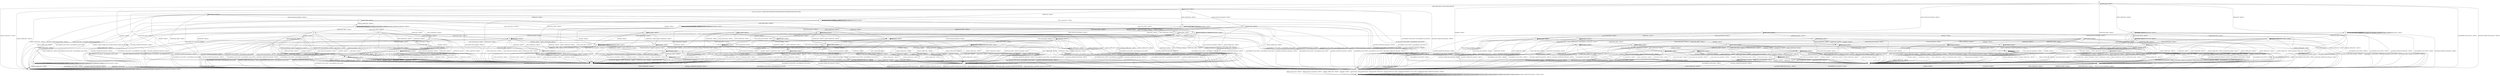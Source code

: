 digraph g {

	s0 [shape="circle" label="s0"];
	s1 [shape="circle" label="s1"];
	s2 [shape="circle" label="s2"];
	s3 [shape="circle" label="s3"];
	s4 [shape="circle" label="s4"];
	s5 [shape="circle" label="s5"];
	s6 [shape="circle" label="s6"];
	s7 [shape="circle" label="s7"];
	s8 [shape="circle" label="s8"];
	s9 [shape="circle" label="s9"];
	s10 [shape="circle" label="s10"];
	s11 [shape="circle" label="s11"];
	s12 [shape="circle" label="s12"];
	s13 [shape="circle" label="s13"];
	s14 [shape="circle" label="s14"];
	s15 [shape="circle" label="s15"];
	s16 [shape="circle" label="s16"];
	s17 [shape="circle" label="s17"];
	s18 [shape="circle" label="s18"];
	s19 [shape="circle" label="s19"];
	s20 [shape="circle" label="s20"];
	s21 [shape="circle" label="s21"];
	s22 [shape="circle" label="s22"];
	s23 [shape="circle" label="s23"];
	s24 [shape="circle" label="s24"];
	s25 [shape="circle" label="s25"];
	s26 [shape="circle" label="s26"];
	s27 [shape="circle" label="s27"];
	s28 [shape="circle" label="s28"];
	s29 [shape="circle" label="s29"];
	s30 [shape="circle" label="s30"];
	s31 [shape="circle" label="s31"];
	s32 [shape="circle" label="s32"];
	s33 [shape="circle" label="s33"];
	s34 [shape="circle" label="s34"];
	s35 [shape="circle" label="s35"];
	s36 [shape="circle" label="s36"];
	s37 [shape="circle" label="s37"];
	s38 [shape="circle" label="s38"];
	s39 [shape="circle" label="s39"];
	s40 [shape="circle" label="s40"];
	s41 [shape="circle" label="s41"];
	s42 [shape="circle" label="s42"];
	s43 [shape="circle" label="s43"];
	s44 [shape="circle" label="s44"];
	s45 [shape="circle" label="s45"];
	s46 [shape="circle" label="s46"];
	s47 [shape="circle" label="s47"];
	s48 [shape="circle" label="s48"];
	s49 [shape="circle" label="s49"];
	s50 [shape="circle" label="s50"];
	s51 [shape="circle" label="s51"];
	s52 [shape="circle" label="s52"];
	s53 [shape="circle" label="s53"];
	s54 [shape="circle" label="s54"];
	s55 [shape="circle" label="s55"];
	s56 [shape="circle" label="s56"];
	s57 [shape="circle" label="s57"];
	s58 [shape="circle" label="s58"];
	s59 [shape="circle" label="s59"];
	s60 [shape="circle" label="s60"];
	s61 [shape="circle" label="s61"];
	s62 [shape="circle" label="s62"];
	s63 [shape="circle" label="s63"];
	s64 [shape="circle" label="s64"];
	s0 -> s2 [label="ECDH_CLIENT_HELLO / HELLO_VERIFY_REQUEST"];
	s0 -> s8 [label="ECDH_CLIENT_KEY_EXCHANGE / TIMEOUT"];
	s0 -> s6 [label="CHANGE_CIPHER_SPEC / TIMEOUT"];
	s0 -> s5 [label="FINISHED / TIMEOUT"];
	s0 -> s0 [label="APPLICATION / TIMEOUT"];
	s0 -> s40 [label="CERTIFICATE / TIMEOUT"];
	s0 -> s10 [label="EMPTY_CERTIFICATE / TIMEOUT"];
	s0 -> s5 [label="CERTIFICATE_VERIFY / TIMEOUT"];
	s0 -> s1 [label="Alert(WARNING,CLOSE_NOTIFY) / TIMEOUT"];
	s0 -> s1 [label="Alert(FATAL,UNEXPECTED_MESSAGE) / TIMEOUT"];
	s1 -> s3 [label="ECDH_CLIENT_HELLO / TIMEOUT"];
	s1 -> s3 [label="ECDH_CLIENT_KEY_EXCHANGE / TIMEOUT"];
	s1 -> s3 [label="CHANGE_CIPHER_SPEC / TIMEOUT"];
	s1 -> s3 [label="FINISHED / TIMEOUT"];
	s1 -> s3 [label="APPLICATION / TIMEOUT"];
	s1 -> s3 [label="CERTIFICATE / TIMEOUT"];
	s1 -> s3 [label="EMPTY_CERTIFICATE / TIMEOUT"];
	s1 -> s3 [label="CERTIFICATE_VERIFY / TIMEOUT"];
	s1 -> s3 [label="Alert(WARNING,CLOSE_NOTIFY) / TIMEOUT"];
	s1 -> s3 [label="Alert(FATAL,UNEXPECTED_MESSAGE) / TIMEOUT"];
	s2 -> s4 [label="ECDH_CLIENT_HELLO / SERVER_HELLO,CERTIFICATE,ECDHE_SERVER_KEY_EXCHANGE,SERVER_HELLO_DONE"];
	s2 -> s13 [label="ECDH_CLIENT_KEY_EXCHANGE / TIMEOUT"];
	s2 -> s6 [label="CHANGE_CIPHER_SPEC / TIMEOUT"];
	s2 -> s14 [label="FINISHED / TIMEOUT"];
	s2 -> s2 [label="APPLICATION / TIMEOUT"];
	s2 -> s27 [label="CERTIFICATE / TIMEOUT"];
	s2 -> s18 [label="EMPTY_CERTIFICATE / TIMEOUT"];
	s2 -> s14 [label="CERTIFICATE_VERIFY / TIMEOUT"];
	s2 -> s1 [label="Alert(WARNING,CLOSE_NOTIFY) / Alert(WARNING,CLOSE_NOTIFY)"];
	s2 -> s1 [label="Alert(FATAL,UNEXPECTED_MESSAGE) / TIMEOUT"];
	s3 -> s3 [label="ECDH_CLIENT_HELLO / SOCKET_CLOSED"];
	s3 -> s3 [label="ECDH_CLIENT_KEY_EXCHANGE / SOCKET_CLOSED"];
	s3 -> s3 [label="CHANGE_CIPHER_SPEC / SOCKET_CLOSED"];
	s3 -> s3 [label="FINISHED / SOCKET_CLOSED"];
	s3 -> s3 [label="APPLICATION / SOCKET_CLOSED"];
	s3 -> s3 [label="CERTIFICATE / SOCKET_CLOSED"];
	s3 -> s3 [label="EMPTY_CERTIFICATE / SOCKET_CLOSED"];
	s3 -> s3 [label="CERTIFICATE_VERIFY / SOCKET_CLOSED"];
	s3 -> s3 [label="Alert(WARNING,CLOSE_NOTIFY) / SOCKET_CLOSED"];
	s3 -> s3 [label="Alert(FATAL,UNEXPECTED_MESSAGE) / SOCKET_CLOSED"];
	s4 -> s1 [label="ECDH_CLIENT_HELLO / Alert(FATAL,UNEXPECTED_MESSAGE)"];
	s4 -> s7 [label="ECDH_CLIENT_KEY_EXCHANGE / TIMEOUT"];
	s4 -> s6 [label="CHANGE_CIPHER_SPEC / TIMEOUT"];
	s4 -> s14 [label="FINISHED / TIMEOUT"];
	s4 -> s4 [label="APPLICATION / TIMEOUT"];
	s4 -> s27 [label="CERTIFICATE / TIMEOUT"];
	s4 -> s18 [label="EMPTY_CERTIFICATE / TIMEOUT"];
	s4 -> s14 [label="CERTIFICATE_VERIFY / TIMEOUT"];
	s4 -> s1 [label="Alert(WARNING,CLOSE_NOTIFY) / Alert(WARNING,CLOSE_NOTIFY)"];
	s4 -> s1 [label="Alert(FATAL,UNEXPECTED_MESSAGE) / TIMEOUT"];
	s5 -> s5 [label="ECDH_CLIENT_HELLO / TIMEOUT"];
	s5 -> s5 [label="ECDH_CLIENT_KEY_EXCHANGE / TIMEOUT"];
	s5 -> s6 [label="CHANGE_CIPHER_SPEC / TIMEOUT"];
	s5 -> s5 [label="FINISHED / TIMEOUT"];
	s5 -> s5 [label="APPLICATION / TIMEOUT"];
	s5 -> s5 [label="CERTIFICATE / TIMEOUT"];
	s5 -> s5 [label="EMPTY_CERTIFICATE / TIMEOUT"];
	s5 -> s5 [label="CERTIFICATE_VERIFY / TIMEOUT"];
	s5 -> s1 [label="Alert(WARNING,CLOSE_NOTIFY) / TIMEOUT"];
	s5 -> s1 [label="Alert(FATAL,UNEXPECTED_MESSAGE) / TIMEOUT"];
	s6 -> s6 [label="ECDH_CLIENT_HELLO / TIMEOUT"];
	s6 -> s6 [label="ECDH_CLIENT_KEY_EXCHANGE / TIMEOUT"];
	s6 -> s6 [label="CHANGE_CIPHER_SPEC / TIMEOUT"];
	s6 -> s6 [label="FINISHED / TIMEOUT"];
	s6 -> s6 [label="APPLICATION / TIMEOUT"];
	s6 -> s6 [label="CERTIFICATE / TIMEOUT"];
	s6 -> s6 [label="EMPTY_CERTIFICATE / TIMEOUT"];
	s6 -> s6 [label="CERTIFICATE_VERIFY / TIMEOUT"];
	s6 -> s6 [label="Alert(WARNING,CLOSE_NOTIFY) / TIMEOUT"];
	s6 -> s6 [label="Alert(FATAL,UNEXPECTED_MESSAGE) / TIMEOUT"];
	s7 -> s25 [label="ECDH_CLIENT_HELLO / TIMEOUT"];
	s7 -> s14 [label="ECDH_CLIENT_KEY_EXCHANGE / TIMEOUT"];
	s7 -> s16 [label="CHANGE_CIPHER_SPEC / TIMEOUT"];
	s7 -> s12 [label="FINISHED / TIMEOUT"];
	s7 -> s7 [label="APPLICATION / TIMEOUT"];
	s7 -> s17 [label="CERTIFICATE / TIMEOUT"];
	s7 -> s17 [label="EMPTY_CERTIFICATE / TIMEOUT"];
	s7 -> s24 [label="CERTIFICATE_VERIFY / TIMEOUT"];
	s7 -> s1 [label="Alert(WARNING,CLOSE_NOTIFY) / Alert(WARNING,CLOSE_NOTIFY)"];
	s7 -> s1 [label="Alert(FATAL,UNEXPECTED_MESSAGE) / TIMEOUT"];
	s8 -> s42 [label="ECDH_CLIENT_HELLO / TIMEOUT"];
	s8 -> s5 [label="ECDH_CLIENT_KEY_EXCHANGE / TIMEOUT"];
	s8 -> s9 [label="CHANGE_CIPHER_SPEC / TIMEOUT"];
	s8 -> s52 [label="FINISHED / TIMEOUT"];
	s8 -> s8 [label="APPLICATION / TIMEOUT"];
	s8 -> s28 [label="CERTIFICATE / TIMEOUT"];
	s8 -> s28 [label="EMPTY_CERTIFICATE / TIMEOUT"];
	s8 -> s11 [label="CERTIFICATE_VERIFY / TIMEOUT"];
	s8 -> s1 [label="Alert(WARNING,CLOSE_NOTIFY) / TIMEOUT"];
	s8 -> s1 [label="Alert(FATAL,UNEXPECTED_MESSAGE) / TIMEOUT"];
	s9 -> s1 [label="ECDH_CLIENT_HELLO / TIMEOUT"];
	s9 -> s1 [label="ECDH_CLIENT_KEY_EXCHANGE / TIMEOUT"];
	s9 -> s6 [label="CHANGE_CIPHER_SPEC / TIMEOUT"];
	s9 -> s1 [label="FINISHED / TIMEOUT"];
	s9 -> s9 [label="APPLICATION / TIMEOUT"];
	s9 -> s1 [label="CERTIFICATE / TIMEOUT"];
	s9 -> s1 [label="EMPTY_CERTIFICATE / TIMEOUT"];
	s9 -> s1 [label="CERTIFICATE_VERIFY / TIMEOUT"];
	s9 -> s9 [label="Alert(WARNING,CLOSE_NOTIFY) / TIMEOUT"];
	s9 -> s9 [label="Alert(FATAL,UNEXPECTED_MESSAGE) / TIMEOUT"];
	s10 -> s53 [label="ECDH_CLIENT_HELLO / TIMEOUT"];
	s10 -> s28 [label="ECDH_CLIENT_KEY_EXCHANGE / TIMEOUT"];
	s10 -> s9 [label="CHANGE_CIPHER_SPEC / TIMEOUT"];
	s10 -> s10 [label="FINISHED / TIMEOUT"];
	s10 -> s10 [label="APPLICATION / TIMEOUT"];
	s10 -> s5 [label="CERTIFICATE / TIMEOUT"];
	s10 -> s5 [label="EMPTY_CERTIFICATE / TIMEOUT"];
	s10 -> s22 [label="CERTIFICATE_VERIFY / TIMEOUT"];
	s10 -> s1 [label="Alert(WARNING,CLOSE_NOTIFY) / TIMEOUT"];
	s10 -> s1 [label="Alert(FATAL,UNEXPECTED_MESSAGE) / TIMEOUT"];
	s11 -> s43 [label="ECDH_CLIENT_HELLO / TIMEOUT"];
	s11 -> s5 [label="ECDH_CLIENT_KEY_EXCHANGE / TIMEOUT"];
	s11 -> s9 [label="CHANGE_CIPHER_SPEC / TIMEOUT"];
	s11 -> s57 [label="FINISHED / TIMEOUT"];
	s11 -> s11 [label="APPLICATION / TIMEOUT"];
	s11 -> s29 [label="CERTIFICATE / TIMEOUT"];
	s11 -> s29 [label="EMPTY_CERTIFICATE / TIMEOUT"];
	s11 -> s5 [label="CERTIFICATE_VERIFY / TIMEOUT"];
	s11 -> s1 [label="Alert(WARNING,CLOSE_NOTIFY) / TIMEOUT"];
	s11 -> s1 [label="Alert(FATAL,UNEXPECTED_MESSAGE) / TIMEOUT"];
	s12 -> s33 [label="ECDH_CLIENT_HELLO / TIMEOUT"];
	s12 -> s14 [label="ECDH_CLIENT_KEY_EXCHANGE / TIMEOUT"];
	s12 -> s15 [label="CHANGE_CIPHER_SPEC / TIMEOUT"];
	s12 -> s14 [label="FINISHED / TIMEOUT"];
	s12 -> s12 [label="APPLICATION / TIMEOUT"];
	s12 -> s23 [label="CERTIFICATE / TIMEOUT"];
	s12 -> s23 [label="EMPTY_CERTIFICATE / TIMEOUT"];
	s12 -> s47 [label="CERTIFICATE_VERIFY / TIMEOUT"];
	s12 -> s1 [label="Alert(WARNING,CLOSE_NOTIFY) / Alert(WARNING,CLOSE_NOTIFY)"];
	s12 -> s1 [label="Alert(FATAL,UNEXPECTED_MESSAGE) / TIMEOUT"];
	s13 -> s25 [label="ECDH_CLIENT_HELLO / TIMEOUT"];
	s13 -> s14 [label="ECDH_CLIENT_KEY_EXCHANGE / TIMEOUT"];
	s13 -> s15 [label="CHANGE_CIPHER_SPEC / TIMEOUT"];
	s13 -> s12 [label="FINISHED / TIMEOUT"];
	s13 -> s13 [label="APPLICATION / TIMEOUT"];
	s13 -> s17 [label="CERTIFICATE / TIMEOUT"];
	s13 -> s17 [label="EMPTY_CERTIFICATE / TIMEOUT"];
	s13 -> s24 [label="CERTIFICATE_VERIFY / TIMEOUT"];
	s13 -> s1 [label="Alert(WARNING,CLOSE_NOTIFY) / Alert(WARNING,CLOSE_NOTIFY)"];
	s13 -> s1 [label="Alert(FATAL,UNEXPECTED_MESSAGE) / TIMEOUT"];
	s14 -> s14 [label="ECDH_CLIENT_HELLO / TIMEOUT"];
	s14 -> s14 [label="ECDH_CLIENT_KEY_EXCHANGE / TIMEOUT"];
	s14 -> s6 [label="CHANGE_CIPHER_SPEC / TIMEOUT"];
	s14 -> s14 [label="FINISHED / TIMEOUT"];
	s14 -> s14 [label="APPLICATION / TIMEOUT"];
	s14 -> s14 [label="CERTIFICATE / TIMEOUT"];
	s14 -> s14 [label="EMPTY_CERTIFICATE / TIMEOUT"];
	s14 -> s14 [label="CERTIFICATE_VERIFY / TIMEOUT"];
	s14 -> s1 [label="Alert(WARNING,CLOSE_NOTIFY) / Alert(WARNING,CLOSE_NOTIFY)"];
	s14 -> s1 [label="Alert(FATAL,UNEXPECTED_MESSAGE) / TIMEOUT"];
	s15 -> s1 [label="ECDH_CLIENT_HELLO / Alert(FATAL,UNEXPECTED_MESSAGE)"];
	s15 -> s1 [label="ECDH_CLIENT_KEY_EXCHANGE / Alert(FATAL,UNEXPECTED_MESSAGE)"];
	s15 -> s6 [label="CHANGE_CIPHER_SPEC / TIMEOUT"];
	s15 -> s1 [label="FINISHED / Alert(FATAL,UNEXPECTED_MESSAGE)"];
	s15 -> s15 [label="APPLICATION / TIMEOUT"];
	s15 -> s1 [label="CERTIFICATE / Alert(FATAL,UNEXPECTED_MESSAGE)"];
	s15 -> s1 [label="EMPTY_CERTIFICATE / Alert(FATAL,UNEXPECTED_MESSAGE)"];
	s15 -> s1 [label="CERTIFICATE_VERIFY / Alert(FATAL,UNEXPECTED_MESSAGE)"];
	s15 -> s15 [label="Alert(WARNING,CLOSE_NOTIFY) / TIMEOUT"];
	s15 -> s15 [label="Alert(FATAL,UNEXPECTED_MESSAGE) / TIMEOUT"];
	s16 -> s62 [label="ECDH_CLIENT_HELLO / TIMEOUT"];
	s16 -> s14 [label="ECDH_CLIENT_KEY_EXCHANGE / TIMEOUT"];
	s16 -> s6 [label="CHANGE_CIPHER_SPEC / TIMEOUT"];
	s16 -> s26 [label="FINISHED / CHANGE_CIPHER_SPEC,FINISHED,CHANGE_CIPHER_SPEC,FINISHED"];
	s16 -> s16 [label="APPLICATION / TIMEOUT"];
	s16 -> s31 [label="CERTIFICATE / TIMEOUT"];
	s16 -> s31 [label="EMPTY_CERTIFICATE / TIMEOUT"];
	s16 -> s45 [label="CERTIFICATE_VERIFY / TIMEOUT"];
	s16 -> s16 [label="Alert(WARNING,CLOSE_NOTIFY) / TIMEOUT"];
	s16 -> s16 [label="Alert(FATAL,UNEXPECTED_MESSAGE) / TIMEOUT"];
	s17 -> s51 [label="ECDH_CLIENT_HELLO / TIMEOUT"];
	s17 -> s14 [label="ECDH_CLIENT_KEY_EXCHANGE / TIMEOUT"];
	s17 -> s15 [label="CHANGE_CIPHER_SPEC / TIMEOUT"];
	s17 -> s23 [label="FINISHED / TIMEOUT"];
	s17 -> s17 [label="APPLICATION / TIMEOUT"];
	s17 -> s14 [label="CERTIFICATE / TIMEOUT"];
	s17 -> s14 [label="EMPTY_CERTIFICATE / TIMEOUT"];
	s17 -> s20 [label="CERTIFICATE_VERIFY / TIMEOUT"];
	s17 -> s1 [label="Alert(WARNING,CLOSE_NOTIFY) / Alert(WARNING,CLOSE_NOTIFY)"];
	s17 -> s1 [label="Alert(FATAL,UNEXPECTED_MESSAGE) / TIMEOUT"];
	s18 -> s18 [label="ECDH_CLIENT_HELLO / TIMEOUT"];
	s18 -> s17 [label="ECDH_CLIENT_KEY_EXCHANGE / TIMEOUT"];
	s18 -> s15 [label="CHANGE_CIPHER_SPEC / TIMEOUT"];
	s18 -> s21 [label="FINISHED / TIMEOUT"];
	s18 -> s18 [label="APPLICATION / TIMEOUT"];
	s18 -> s14 [label="CERTIFICATE / TIMEOUT"];
	s18 -> s14 [label="EMPTY_CERTIFICATE / TIMEOUT"];
	s18 -> s19 [label="CERTIFICATE_VERIFY / TIMEOUT"];
	s18 -> s1 [label="Alert(WARNING,CLOSE_NOTIFY) / Alert(WARNING,CLOSE_NOTIFY)"];
	s18 -> s1 [label="Alert(FATAL,UNEXPECTED_MESSAGE) / TIMEOUT"];
	s19 -> s19 [label="ECDH_CLIENT_HELLO / TIMEOUT"];
	s19 -> s20 [label="ECDH_CLIENT_KEY_EXCHANGE / TIMEOUT"];
	s19 -> s15 [label="CHANGE_CIPHER_SPEC / TIMEOUT"];
	s19 -> s64 [label="FINISHED / TIMEOUT"];
	s19 -> s19 [label="APPLICATION / TIMEOUT"];
	s19 -> s14 [label="CERTIFICATE / TIMEOUT"];
	s19 -> s14 [label="EMPTY_CERTIFICATE / TIMEOUT"];
	s19 -> s14 [label="CERTIFICATE_VERIFY / TIMEOUT"];
	s19 -> s1 [label="Alert(WARNING,CLOSE_NOTIFY) / Alert(WARNING,CLOSE_NOTIFY)"];
	s19 -> s1 [label="Alert(FATAL,UNEXPECTED_MESSAGE) / TIMEOUT"];
	s20 -> s36 [label="ECDH_CLIENT_HELLO / TIMEOUT"];
	s20 -> s14 [label="ECDH_CLIENT_KEY_EXCHANGE / TIMEOUT"];
	s20 -> s15 [label="CHANGE_CIPHER_SPEC / TIMEOUT"];
	s20 -> s49 [label="FINISHED / TIMEOUT"];
	s20 -> s20 [label="APPLICATION / TIMEOUT"];
	s20 -> s14 [label="CERTIFICATE / TIMEOUT"];
	s20 -> s14 [label="EMPTY_CERTIFICATE / TIMEOUT"];
	s20 -> s14 [label="CERTIFICATE_VERIFY / TIMEOUT"];
	s20 -> s1 [label="Alert(WARNING,CLOSE_NOTIFY) / Alert(WARNING,CLOSE_NOTIFY)"];
	s20 -> s1 [label="Alert(FATAL,UNEXPECTED_MESSAGE) / TIMEOUT"];
	s21 -> s59 [label="ECDH_CLIENT_HELLO / TIMEOUT"];
	s21 -> s23 [label="ECDH_CLIENT_KEY_EXCHANGE / TIMEOUT"];
	s21 -> s15 [label="CHANGE_CIPHER_SPEC / TIMEOUT"];
	s21 -> s14 [label="FINISHED / TIMEOUT"];
	s21 -> s21 [label="APPLICATION / TIMEOUT"];
	s21 -> s14 [label="CERTIFICATE / TIMEOUT"];
	s21 -> s14 [label="EMPTY_CERTIFICATE / TIMEOUT"];
	s21 -> s64 [label="CERTIFICATE_VERIFY / TIMEOUT"];
	s21 -> s1 [label="Alert(WARNING,CLOSE_NOTIFY) / Alert(WARNING,CLOSE_NOTIFY)"];
	s21 -> s1 [label="Alert(FATAL,UNEXPECTED_MESSAGE) / TIMEOUT"];
	s22 -> s30 [label="ECDH_CLIENT_HELLO / TIMEOUT"];
	s22 -> s29 [label="ECDH_CLIENT_KEY_EXCHANGE / TIMEOUT"];
	s22 -> s9 [label="CHANGE_CIPHER_SPEC / TIMEOUT"];
	s22 -> s22 [label="FINISHED / TIMEOUT"];
	s22 -> s22 [label="APPLICATION / TIMEOUT"];
	s22 -> s5 [label="CERTIFICATE / TIMEOUT"];
	s22 -> s5 [label="EMPTY_CERTIFICATE / TIMEOUT"];
	s22 -> s5 [label="CERTIFICATE_VERIFY / TIMEOUT"];
	s22 -> s1 [label="Alert(WARNING,CLOSE_NOTIFY) / TIMEOUT"];
	s22 -> s1 [label="Alert(FATAL,UNEXPECTED_MESSAGE) / TIMEOUT"];
	s23 -> s41 [label="ECDH_CLIENT_HELLO / TIMEOUT"];
	s23 -> s14 [label="ECDH_CLIENT_KEY_EXCHANGE / TIMEOUT"];
	s23 -> s15 [label="CHANGE_CIPHER_SPEC / TIMEOUT"];
	s23 -> s14 [label="FINISHED / TIMEOUT"];
	s23 -> s23 [label="APPLICATION / TIMEOUT"];
	s23 -> s14 [label="CERTIFICATE / TIMEOUT"];
	s23 -> s14 [label="EMPTY_CERTIFICATE / TIMEOUT"];
	s23 -> s49 [label="CERTIFICATE_VERIFY / TIMEOUT"];
	s23 -> s1 [label="Alert(WARNING,CLOSE_NOTIFY) / Alert(WARNING,CLOSE_NOTIFY)"];
	s23 -> s1 [label="Alert(FATAL,UNEXPECTED_MESSAGE) / TIMEOUT"];
	s24 -> s39 [label="ECDH_CLIENT_HELLO / TIMEOUT"];
	s24 -> s14 [label="ECDH_CLIENT_KEY_EXCHANGE / TIMEOUT"];
	s24 -> s15 [label="CHANGE_CIPHER_SPEC / TIMEOUT"];
	s24 -> s47 [label="FINISHED / TIMEOUT"];
	s24 -> s24 [label="APPLICATION / TIMEOUT"];
	s24 -> s20 [label="CERTIFICATE / TIMEOUT"];
	s24 -> s20 [label="EMPTY_CERTIFICATE / TIMEOUT"];
	s24 -> s14 [label="CERTIFICATE_VERIFY / TIMEOUT"];
	s24 -> s1 [label="Alert(WARNING,CLOSE_NOTIFY) / Alert(WARNING,CLOSE_NOTIFY)"];
	s24 -> s1 [label="Alert(FATAL,UNEXPECTED_MESSAGE) / TIMEOUT"];
	s25 -> s14 [label="ECDH_CLIENT_HELLO / TIMEOUT"];
	s25 -> s14 [label="ECDH_CLIENT_KEY_EXCHANGE / TIMEOUT"];
	s25 -> s15 [label="CHANGE_CIPHER_SPEC / TIMEOUT"];
	s25 -> s33 [label="FINISHED / TIMEOUT"];
	s25 -> s25 [label="APPLICATION / TIMEOUT"];
	s25 -> s51 [label="CERTIFICATE / TIMEOUT"];
	s25 -> s51 [label="EMPTY_CERTIFICATE / TIMEOUT"];
	s25 -> s39 [label="CERTIFICATE_VERIFY / TIMEOUT"];
	s25 -> s1 [label="Alert(WARNING,CLOSE_NOTIFY) / Alert(WARNING,CLOSE_NOTIFY)"];
	s25 -> s1 [label="Alert(FATAL,UNEXPECTED_MESSAGE) / TIMEOUT"];
	s26 -> s26 [label="ECDH_CLIENT_HELLO / TIMEOUT"];
	s26 -> s26 [label="ECDH_CLIENT_KEY_EXCHANGE / TIMEOUT"];
	s26 -> s6 [label="CHANGE_CIPHER_SPEC / TIMEOUT"];
	s26 -> s26 [label="FINISHED / TIMEOUT"];
	s26 -> s1 [label="APPLICATION / APPLICATION"];
	s26 -> s26 [label="CERTIFICATE / TIMEOUT"];
	s26 -> s26 [label="EMPTY_CERTIFICATE / TIMEOUT"];
	s26 -> s26 [label="CERTIFICATE_VERIFY / TIMEOUT"];
	s26 -> s1 [label="Alert(WARNING,CLOSE_NOTIFY) / TIMEOUT"];
	s26 -> s1 [label="Alert(FATAL,UNEXPECTED_MESSAGE) / TIMEOUT"];
	s27 -> s32 [label="ECDH_CLIENT_HELLO / TIMEOUT"];
	s27 -> s27 [label="ECDH_CLIENT_KEY_EXCHANGE / TIMEOUT"];
	s27 -> s6 [label="CHANGE_CIPHER_SPEC / TIMEOUT"];
	s27 -> s27 [label="FINISHED / TIMEOUT"];
	s27 -> s27 [label="APPLICATION / TIMEOUT"];
	s27 -> s14 [label="CERTIFICATE / TIMEOUT"];
	s27 -> s14 [label="EMPTY_CERTIFICATE / TIMEOUT"];
	s27 -> s19 [label="CERTIFICATE_VERIFY / TIMEOUT"];
	s27 -> s1 [label="Alert(WARNING,CLOSE_NOTIFY) / Alert(WARNING,CLOSE_NOTIFY)"];
	s27 -> s1 [label="Alert(FATAL,UNEXPECTED_MESSAGE) / TIMEOUT"];
	s28 -> s44 [label="ECDH_CLIENT_HELLO / TIMEOUT"];
	s28 -> s5 [label="ECDH_CLIENT_KEY_EXCHANGE / TIMEOUT"];
	s28 -> s9 [label="CHANGE_CIPHER_SPEC / TIMEOUT"];
	s28 -> s54 [label="FINISHED / TIMEOUT"];
	s28 -> s28 [label="APPLICATION / TIMEOUT"];
	s28 -> s5 [label="CERTIFICATE / TIMEOUT"];
	s28 -> s5 [label="EMPTY_CERTIFICATE / TIMEOUT"];
	s28 -> s29 [label="CERTIFICATE_VERIFY / TIMEOUT"];
	s28 -> s1 [label="Alert(WARNING,CLOSE_NOTIFY) / TIMEOUT"];
	s28 -> s1 [label="Alert(FATAL,UNEXPECTED_MESSAGE) / TIMEOUT"];
	s29 -> s38 [label="ECDH_CLIENT_HELLO / TIMEOUT"];
	s29 -> s5 [label="ECDH_CLIENT_KEY_EXCHANGE / TIMEOUT"];
	s29 -> s9 [label="CHANGE_CIPHER_SPEC / TIMEOUT"];
	s29 -> s60 [label="FINISHED / TIMEOUT"];
	s29 -> s29 [label="APPLICATION / TIMEOUT"];
	s29 -> s5 [label="CERTIFICATE / TIMEOUT"];
	s29 -> s5 [label="EMPTY_CERTIFICATE / TIMEOUT"];
	s29 -> s5 [label="CERTIFICATE_VERIFY / TIMEOUT"];
	s29 -> s1 [label="Alert(WARNING,CLOSE_NOTIFY) / TIMEOUT"];
	s29 -> s1 [label="Alert(FATAL,UNEXPECTED_MESSAGE) / TIMEOUT"];
	s30 -> s5 [label="ECDH_CLIENT_HELLO / TIMEOUT"];
	s30 -> s38 [label="ECDH_CLIENT_KEY_EXCHANGE / TIMEOUT"];
	s30 -> s9 [label="CHANGE_CIPHER_SPEC / TIMEOUT"];
	s30 -> s48 [label="FINISHED / TIMEOUT"];
	s30 -> s30 [label="APPLICATION / TIMEOUT"];
	s30 -> s5 [label="CERTIFICATE / TIMEOUT"];
	s30 -> s5 [label="EMPTY_CERTIFICATE / TIMEOUT"];
	s30 -> s5 [label="CERTIFICATE_VERIFY / TIMEOUT"];
	s30 -> s1 [label="Alert(WARNING,CLOSE_NOTIFY) / TIMEOUT"];
	s30 -> s1 [label="Alert(FATAL,UNEXPECTED_MESSAGE) / TIMEOUT"];
	s31 -> s58 [label="ECDH_CLIENT_HELLO / TIMEOUT"];
	s31 -> s14 [label="ECDH_CLIENT_KEY_EXCHANGE / TIMEOUT"];
	s31 -> s15 [label="CHANGE_CIPHER_SPEC / TIMEOUT"];
	s31 -> s34 [label="FINISHED / TIMEOUT"];
	s31 -> s14 [label="APPLICATION / TIMEOUT"];
	s31 -> s14 [label="CERTIFICATE / TIMEOUT"];
	s31 -> s14 [label="EMPTY_CERTIFICATE / TIMEOUT"];
	s31 -> s56 [label="CERTIFICATE_VERIFY / TIMEOUT"];
	s31 -> s1 [label="Alert(WARNING,CLOSE_NOTIFY) / Alert(WARNING,CLOSE_NOTIFY)"];
	s31 -> s1 [label="Alert(FATAL,UNEXPECTED_MESSAGE) / TIMEOUT"];
	s32 -> s14 [label="ECDH_CLIENT_HELLO / TIMEOUT"];
	s32 -> s32 [label="ECDH_CLIENT_KEY_EXCHANGE / TIMEOUT"];
	s32 -> s6 [label="CHANGE_CIPHER_SPEC / TIMEOUT"];
	s32 -> s32 [label="FINISHED / TIMEOUT"];
	s32 -> s32 [label="APPLICATION / TIMEOUT"];
	s32 -> s14 [label="CERTIFICATE / TIMEOUT"];
	s32 -> s14 [label="EMPTY_CERTIFICATE / TIMEOUT"];
	s32 -> s19 [label="CERTIFICATE_VERIFY / TIMEOUT"];
	s32 -> s1 [label="Alert(WARNING,CLOSE_NOTIFY) / Alert(WARNING,CLOSE_NOTIFY)"];
	s32 -> s1 [label="Alert(FATAL,UNEXPECTED_MESSAGE) / TIMEOUT"];
	s33 -> s14 [label="ECDH_CLIENT_HELLO / TIMEOUT"];
	s33 -> s14 [label="ECDH_CLIENT_KEY_EXCHANGE / TIMEOUT"];
	s33 -> s15 [label="CHANGE_CIPHER_SPEC / TIMEOUT"];
	s33 -> s14 [label="FINISHED / TIMEOUT"];
	s33 -> s33 [label="APPLICATION / TIMEOUT"];
	s33 -> s41 [label="CERTIFICATE / TIMEOUT"];
	s33 -> s41 [label="EMPTY_CERTIFICATE / TIMEOUT"];
	s33 -> s33 [label="CERTIFICATE_VERIFY / TIMEOUT"];
	s33 -> s1 [label="Alert(WARNING,CLOSE_NOTIFY) / Alert(WARNING,CLOSE_NOTIFY)"];
	s33 -> s1 [label="Alert(FATAL,UNEXPECTED_MESSAGE) / TIMEOUT"];
	s34 -> s34 [label="ECDH_CLIENT_HELLO / TIMEOUT"];
	s34 -> s14 [label="ECDH_CLIENT_KEY_EXCHANGE / TIMEOUT"];
	s34 -> s15 [label="CHANGE_CIPHER_SPEC / TIMEOUT"];
	s34 -> s14 [label="FINISHED / TIMEOUT"];
	s34 -> s14 [label="APPLICATION / TIMEOUT"];
	s34 -> s14 [label="CERTIFICATE / TIMEOUT"];
	s34 -> s14 [label="EMPTY_CERTIFICATE / TIMEOUT"];
	s34 -> s35 [label="CERTIFICATE_VERIFY / TIMEOUT"];
	s34 -> s1 [label="Alert(WARNING,CLOSE_NOTIFY) / Alert(WARNING,CLOSE_NOTIFY)"];
	s34 -> s1 [label="Alert(FATAL,UNEXPECTED_MESSAGE) / TIMEOUT"];
	s35 -> s35 [label="ECDH_CLIENT_HELLO / TIMEOUT"];
	s35 -> s14 [label="ECDH_CLIENT_KEY_EXCHANGE / TIMEOUT"];
	s35 -> s15 [label="CHANGE_CIPHER_SPEC / TIMEOUT"];
	s35 -> s14 [label="FINISHED / TIMEOUT"];
	s35 -> s14 [label="APPLICATION / TIMEOUT"];
	s35 -> s14 [label="CERTIFICATE / TIMEOUT"];
	s35 -> s14 [label="EMPTY_CERTIFICATE / TIMEOUT"];
	s35 -> s14 [label="CERTIFICATE_VERIFY / TIMEOUT"];
	s35 -> s1 [label="Alert(WARNING,CLOSE_NOTIFY) / Alert(WARNING,CLOSE_NOTIFY)"];
	s35 -> s1 [label="Alert(FATAL,UNEXPECTED_MESSAGE) / TIMEOUT"];
	s36 -> s14 [label="ECDH_CLIENT_HELLO / TIMEOUT"];
	s36 -> s14 [label="ECDH_CLIENT_KEY_EXCHANGE / TIMEOUT"];
	s36 -> s15 [label="CHANGE_CIPHER_SPEC / TIMEOUT"];
	s36 -> s37 [label="FINISHED / TIMEOUT"];
	s36 -> s36 [label="APPLICATION / TIMEOUT"];
	s36 -> s14 [label="CERTIFICATE / TIMEOUT"];
	s36 -> s14 [label="EMPTY_CERTIFICATE / TIMEOUT"];
	s36 -> s14 [label="CERTIFICATE_VERIFY / TIMEOUT"];
	s36 -> s1 [label="Alert(WARNING,CLOSE_NOTIFY) / Alert(WARNING,CLOSE_NOTIFY)"];
	s36 -> s1 [label="Alert(FATAL,UNEXPECTED_MESSAGE) / TIMEOUT"];
	s37 -> s14 [label="ECDH_CLIENT_HELLO / TIMEOUT"];
	s37 -> s14 [label="ECDH_CLIENT_KEY_EXCHANGE / TIMEOUT"];
	s37 -> s15 [label="CHANGE_CIPHER_SPEC / TIMEOUT"];
	s37 -> s14 [label="FINISHED / TIMEOUT"];
	s37 -> s37 [label="APPLICATION / TIMEOUT"];
	s37 -> s14 [label="CERTIFICATE / TIMEOUT"];
	s37 -> s14 [label="EMPTY_CERTIFICATE / TIMEOUT"];
	s37 -> s14 [label="CERTIFICATE_VERIFY / TIMEOUT"];
	s37 -> s1 [label="Alert(WARNING,CLOSE_NOTIFY) / Alert(WARNING,CLOSE_NOTIFY)"];
	s37 -> s1 [label="Alert(FATAL,UNEXPECTED_MESSAGE) / TIMEOUT"];
	s38 -> s5 [label="ECDH_CLIENT_HELLO / TIMEOUT"];
	s38 -> s5 [label="ECDH_CLIENT_KEY_EXCHANGE / TIMEOUT"];
	s38 -> s9 [label="CHANGE_CIPHER_SPEC / TIMEOUT"];
	s38 -> s50 [label="FINISHED / TIMEOUT"];
	s38 -> s38 [label="APPLICATION / TIMEOUT"];
	s38 -> s5 [label="CERTIFICATE / TIMEOUT"];
	s38 -> s5 [label="EMPTY_CERTIFICATE / TIMEOUT"];
	s38 -> s5 [label="CERTIFICATE_VERIFY / TIMEOUT"];
	s38 -> s1 [label="Alert(WARNING,CLOSE_NOTIFY) / TIMEOUT"];
	s38 -> s1 [label="Alert(FATAL,UNEXPECTED_MESSAGE) / TIMEOUT"];
	s39 -> s14 [label="ECDH_CLIENT_HELLO / TIMEOUT"];
	s39 -> s14 [label="ECDH_CLIENT_KEY_EXCHANGE / TIMEOUT"];
	s39 -> s15 [label="CHANGE_CIPHER_SPEC / TIMEOUT"];
	s39 -> s33 [label="FINISHED / TIMEOUT"];
	s39 -> s39 [label="APPLICATION / TIMEOUT"];
	s39 -> s36 [label="CERTIFICATE / TIMEOUT"];
	s39 -> s36 [label="EMPTY_CERTIFICATE / TIMEOUT"];
	s39 -> s14 [label="CERTIFICATE_VERIFY / TIMEOUT"];
	s39 -> s1 [label="Alert(WARNING,CLOSE_NOTIFY) / Alert(WARNING,CLOSE_NOTIFY)"];
	s39 -> s1 [label="Alert(FATAL,UNEXPECTED_MESSAGE) / TIMEOUT"];
	s40 -> s40 [label="ECDH_CLIENT_HELLO / TIMEOUT"];
	s40 -> s40 [label="ECDH_CLIENT_KEY_EXCHANGE / TIMEOUT"];
	s40 -> s6 [label="CHANGE_CIPHER_SPEC / TIMEOUT"];
	s40 -> s40 [label="FINISHED / TIMEOUT"];
	s40 -> s40 [label="APPLICATION / TIMEOUT"];
	s40 -> s5 [label="CERTIFICATE / TIMEOUT"];
	s40 -> s5 [label="EMPTY_CERTIFICATE / TIMEOUT"];
	s40 -> s22 [label="CERTIFICATE_VERIFY / TIMEOUT"];
	s40 -> s1 [label="Alert(WARNING,CLOSE_NOTIFY) / TIMEOUT"];
	s40 -> s1 [label="Alert(FATAL,UNEXPECTED_MESSAGE) / TIMEOUT"];
	s41 -> s14 [label="ECDH_CLIENT_HELLO / TIMEOUT"];
	s41 -> s14 [label="ECDH_CLIENT_KEY_EXCHANGE / TIMEOUT"];
	s41 -> s15 [label="CHANGE_CIPHER_SPEC / TIMEOUT"];
	s41 -> s14 [label="FINISHED / TIMEOUT"];
	s41 -> s41 [label="APPLICATION / TIMEOUT"];
	s41 -> s14 [label="CERTIFICATE / TIMEOUT"];
	s41 -> s14 [label="EMPTY_CERTIFICATE / TIMEOUT"];
	s41 -> s37 [label="CERTIFICATE_VERIFY / TIMEOUT"];
	s41 -> s1 [label="Alert(WARNING,CLOSE_NOTIFY) / Alert(WARNING,CLOSE_NOTIFY)"];
	s41 -> s1 [label="Alert(FATAL,UNEXPECTED_MESSAGE) / TIMEOUT"];
	s42 -> s5 [label="ECDH_CLIENT_HELLO / TIMEOUT"];
	s42 -> s5 [label="ECDH_CLIENT_KEY_EXCHANGE / TIMEOUT"];
	s42 -> s9 [label="CHANGE_CIPHER_SPEC / TIMEOUT"];
	s42 -> s63 [label="FINISHED / TIMEOUT"];
	s42 -> s42 [label="APPLICATION / TIMEOUT"];
	s42 -> s44 [label="CERTIFICATE / TIMEOUT"];
	s42 -> s44 [label="EMPTY_CERTIFICATE / TIMEOUT"];
	s42 -> s43 [label="CERTIFICATE_VERIFY / TIMEOUT"];
	s42 -> s1 [label="Alert(WARNING,CLOSE_NOTIFY) / TIMEOUT"];
	s42 -> s1 [label="Alert(FATAL,UNEXPECTED_MESSAGE) / TIMEOUT"];
	s43 -> s5 [label="ECDH_CLIENT_HELLO / TIMEOUT"];
	s43 -> s5 [label="ECDH_CLIENT_KEY_EXCHANGE / TIMEOUT"];
	s43 -> s9 [label="CHANGE_CIPHER_SPEC / TIMEOUT"];
	s43 -> s46 [label="FINISHED / TIMEOUT"];
	s43 -> s43 [label="APPLICATION / TIMEOUT"];
	s43 -> s38 [label="CERTIFICATE / TIMEOUT"];
	s43 -> s38 [label="EMPTY_CERTIFICATE / TIMEOUT"];
	s43 -> s5 [label="CERTIFICATE_VERIFY / TIMEOUT"];
	s43 -> s1 [label="Alert(WARNING,CLOSE_NOTIFY) / TIMEOUT"];
	s43 -> s1 [label="Alert(FATAL,UNEXPECTED_MESSAGE) / TIMEOUT"];
	s44 -> s5 [label="ECDH_CLIENT_HELLO / TIMEOUT"];
	s44 -> s5 [label="ECDH_CLIENT_KEY_EXCHANGE / TIMEOUT"];
	s44 -> s9 [label="CHANGE_CIPHER_SPEC / TIMEOUT"];
	s44 -> s55 [label="FINISHED / TIMEOUT"];
	s44 -> s44 [label="APPLICATION / TIMEOUT"];
	s44 -> s5 [label="CERTIFICATE / TIMEOUT"];
	s44 -> s5 [label="EMPTY_CERTIFICATE / TIMEOUT"];
	s44 -> s38 [label="CERTIFICATE_VERIFY / TIMEOUT"];
	s44 -> s1 [label="Alert(WARNING,CLOSE_NOTIFY) / TIMEOUT"];
	s44 -> s1 [label="Alert(FATAL,UNEXPECTED_MESSAGE) / TIMEOUT"];
	s45 -> s39 [label="ECDH_CLIENT_HELLO / TIMEOUT"];
	s45 -> s14 [label="ECDH_CLIENT_KEY_EXCHANGE / TIMEOUT"];
	s45 -> s15 [label="CHANGE_CIPHER_SPEC / TIMEOUT"];
	s45 -> s61 [label="FINISHED / TIMEOUT"];
	s45 -> s14 [label="APPLICATION / TIMEOUT"];
	s45 -> s56 [label="CERTIFICATE / TIMEOUT"];
	s45 -> s56 [label="EMPTY_CERTIFICATE / TIMEOUT"];
	s45 -> s14 [label="CERTIFICATE_VERIFY / TIMEOUT"];
	s45 -> s1 [label="Alert(WARNING,CLOSE_NOTIFY) / Alert(WARNING,CLOSE_NOTIFY)"];
	s45 -> s1 [label="Alert(FATAL,UNEXPECTED_MESSAGE) / TIMEOUT"];
	s46 -> s5 [label="ECDH_CLIENT_HELLO / TIMEOUT"];
	s46 -> s5 [label="ECDH_CLIENT_KEY_EXCHANGE / TIMEOUT"];
	s46 -> s9 [label="CHANGE_CIPHER_SPEC / TIMEOUT"];
	s46 -> s5 [label="FINISHED / TIMEOUT"];
	s46 -> s46 [label="APPLICATION / TIMEOUT"];
	s46 -> s50 [label="CERTIFICATE / TIMEOUT"];
	s46 -> s50 [label="EMPTY_CERTIFICATE / TIMEOUT"];
	s46 -> s5 [label="CERTIFICATE_VERIFY / TIMEOUT"];
	s46 -> s1 [label="Alert(WARNING,CLOSE_NOTIFY) / TIMEOUT"];
	s46 -> s1 [label="Alert(FATAL,UNEXPECTED_MESSAGE) / TIMEOUT"];
	s47 -> s33 [label="ECDH_CLIENT_HELLO / TIMEOUT"];
	s47 -> s14 [label="ECDH_CLIENT_KEY_EXCHANGE / TIMEOUT"];
	s47 -> s15 [label="CHANGE_CIPHER_SPEC / TIMEOUT"];
	s47 -> s14 [label="FINISHED / TIMEOUT"];
	s47 -> s47 [label="APPLICATION / TIMEOUT"];
	s47 -> s49 [label="CERTIFICATE / TIMEOUT"];
	s47 -> s49 [label="EMPTY_CERTIFICATE / TIMEOUT"];
	s47 -> s14 [label="CERTIFICATE_VERIFY / TIMEOUT"];
	s47 -> s1 [label="Alert(WARNING,CLOSE_NOTIFY) / Alert(WARNING,CLOSE_NOTIFY)"];
	s47 -> s1 [label="Alert(FATAL,UNEXPECTED_MESSAGE) / TIMEOUT"];
	s48 -> s5 [label="ECDH_CLIENT_HELLO / TIMEOUT"];
	s48 -> s50 [label="ECDH_CLIENT_KEY_EXCHANGE / TIMEOUT"];
	s48 -> s9 [label="CHANGE_CIPHER_SPEC / TIMEOUT"];
	s48 -> s5 [label="FINISHED / TIMEOUT"];
	s48 -> s48 [label="APPLICATION / TIMEOUT"];
	s48 -> s5 [label="CERTIFICATE / TIMEOUT"];
	s48 -> s5 [label="EMPTY_CERTIFICATE / TIMEOUT"];
	s48 -> s5 [label="CERTIFICATE_VERIFY / TIMEOUT"];
	s48 -> s1 [label="Alert(WARNING,CLOSE_NOTIFY) / TIMEOUT"];
	s48 -> s1 [label="Alert(FATAL,UNEXPECTED_MESSAGE) / TIMEOUT"];
	s49 -> s37 [label="ECDH_CLIENT_HELLO / TIMEOUT"];
	s49 -> s14 [label="ECDH_CLIENT_KEY_EXCHANGE / TIMEOUT"];
	s49 -> s15 [label="CHANGE_CIPHER_SPEC / TIMEOUT"];
	s49 -> s14 [label="FINISHED / TIMEOUT"];
	s49 -> s49 [label="APPLICATION / TIMEOUT"];
	s49 -> s14 [label="CERTIFICATE / TIMEOUT"];
	s49 -> s14 [label="EMPTY_CERTIFICATE / TIMEOUT"];
	s49 -> s14 [label="CERTIFICATE_VERIFY / TIMEOUT"];
	s49 -> s1 [label="Alert(WARNING,CLOSE_NOTIFY) / Alert(WARNING,CLOSE_NOTIFY)"];
	s49 -> s1 [label="Alert(FATAL,UNEXPECTED_MESSAGE) / TIMEOUT"];
	s50 -> s5 [label="ECDH_CLIENT_HELLO / TIMEOUT"];
	s50 -> s5 [label="ECDH_CLIENT_KEY_EXCHANGE / TIMEOUT"];
	s50 -> s9 [label="CHANGE_CIPHER_SPEC / TIMEOUT"];
	s50 -> s5 [label="FINISHED / TIMEOUT"];
	s50 -> s50 [label="APPLICATION / TIMEOUT"];
	s50 -> s5 [label="CERTIFICATE / TIMEOUT"];
	s50 -> s5 [label="EMPTY_CERTIFICATE / TIMEOUT"];
	s50 -> s5 [label="CERTIFICATE_VERIFY / TIMEOUT"];
	s50 -> s1 [label="Alert(WARNING,CLOSE_NOTIFY) / TIMEOUT"];
	s50 -> s1 [label="Alert(FATAL,UNEXPECTED_MESSAGE) / TIMEOUT"];
	s51 -> s14 [label="ECDH_CLIENT_HELLO / TIMEOUT"];
	s51 -> s14 [label="ECDH_CLIENT_KEY_EXCHANGE / TIMEOUT"];
	s51 -> s15 [label="CHANGE_CIPHER_SPEC / TIMEOUT"];
	s51 -> s41 [label="FINISHED / TIMEOUT"];
	s51 -> s51 [label="APPLICATION / TIMEOUT"];
	s51 -> s14 [label="CERTIFICATE / TIMEOUT"];
	s51 -> s14 [label="EMPTY_CERTIFICATE / TIMEOUT"];
	s51 -> s36 [label="CERTIFICATE_VERIFY / TIMEOUT"];
	s51 -> s1 [label="Alert(WARNING,CLOSE_NOTIFY) / Alert(WARNING,CLOSE_NOTIFY)"];
	s51 -> s1 [label="Alert(FATAL,UNEXPECTED_MESSAGE) / TIMEOUT"];
	s52 -> s63 [label="ECDH_CLIENT_HELLO / TIMEOUT"];
	s52 -> s5 [label="ECDH_CLIENT_KEY_EXCHANGE / TIMEOUT"];
	s52 -> s9 [label="CHANGE_CIPHER_SPEC / TIMEOUT"];
	s52 -> s5 [label="FINISHED / TIMEOUT"];
	s52 -> s52 [label="APPLICATION / TIMEOUT"];
	s52 -> s54 [label="CERTIFICATE / TIMEOUT"];
	s52 -> s54 [label="EMPTY_CERTIFICATE / TIMEOUT"];
	s52 -> s57 [label="CERTIFICATE_VERIFY / TIMEOUT"];
	s52 -> s1 [label="Alert(WARNING,CLOSE_NOTIFY) / TIMEOUT"];
	s52 -> s1 [label="Alert(FATAL,UNEXPECTED_MESSAGE) / TIMEOUT"];
	s53 -> s5 [label="ECDH_CLIENT_HELLO / TIMEOUT"];
	s53 -> s44 [label="ECDH_CLIENT_KEY_EXCHANGE / TIMEOUT"];
	s53 -> s9 [label="CHANGE_CIPHER_SPEC / TIMEOUT"];
	s53 -> s53 [label="FINISHED / TIMEOUT"];
	s53 -> s53 [label="APPLICATION / TIMEOUT"];
	s53 -> s5 [label="CERTIFICATE / TIMEOUT"];
	s53 -> s5 [label="EMPTY_CERTIFICATE / TIMEOUT"];
	s53 -> s30 [label="CERTIFICATE_VERIFY / TIMEOUT"];
	s53 -> s1 [label="Alert(WARNING,CLOSE_NOTIFY) / TIMEOUT"];
	s53 -> s1 [label="Alert(FATAL,UNEXPECTED_MESSAGE) / TIMEOUT"];
	s54 -> s55 [label="ECDH_CLIENT_HELLO / TIMEOUT"];
	s54 -> s5 [label="ECDH_CLIENT_KEY_EXCHANGE / TIMEOUT"];
	s54 -> s9 [label="CHANGE_CIPHER_SPEC / TIMEOUT"];
	s54 -> s5 [label="FINISHED / TIMEOUT"];
	s54 -> s54 [label="APPLICATION / TIMEOUT"];
	s54 -> s5 [label="CERTIFICATE / TIMEOUT"];
	s54 -> s5 [label="EMPTY_CERTIFICATE / TIMEOUT"];
	s54 -> s60 [label="CERTIFICATE_VERIFY / TIMEOUT"];
	s54 -> s1 [label="Alert(WARNING,CLOSE_NOTIFY) / TIMEOUT"];
	s54 -> s1 [label="Alert(FATAL,UNEXPECTED_MESSAGE) / TIMEOUT"];
	s55 -> s5 [label="ECDH_CLIENT_HELLO / TIMEOUT"];
	s55 -> s5 [label="ECDH_CLIENT_KEY_EXCHANGE / TIMEOUT"];
	s55 -> s9 [label="CHANGE_CIPHER_SPEC / TIMEOUT"];
	s55 -> s5 [label="FINISHED / TIMEOUT"];
	s55 -> s55 [label="APPLICATION / TIMEOUT"];
	s55 -> s5 [label="CERTIFICATE / TIMEOUT"];
	s55 -> s5 [label="EMPTY_CERTIFICATE / TIMEOUT"];
	s55 -> s50 [label="CERTIFICATE_VERIFY / TIMEOUT"];
	s55 -> s1 [label="Alert(WARNING,CLOSE_NOTIFY) / TIMEOUT"];
	s55 -> s1 [label="Alert(FATAL,UNEXPECTED_MESSAGE) / TIMEOUT"];
	s56 -> s36 [label="ECDH_CLIENT_HELLO / TIMEOUT"];
	s56 -> s14 [label="ECDH_CLIENT_KEY_EXCHANGE / TIMEOUT"];
	s56 -> s15 [label="CHANGE_CIPHER_SPEC / TIMEOUT"];
	s56 -> s35 [label="FINISHED / TIMEOUT"];
	s56 -> s14 [label="APPLICATION / TIMEOUT"];
	s56 -> s14 [label="CERTIFICATE / TIMEOUT"];
	s56 -> s14 [label="EMPTY_CERTIFICATE / TIMEOUT"];
	s56 -> s14 [label="CERTIFICATE_VERIFY / TIMEOUT"];
	s56 -> s1 [label="Alert(WARNING,CLOSE_NOTIFY) / Alert(WARNING,CLOSE_NOTIFY)"];
	s56 -> s1 [label="Alert(FATAL,UNEXPECTED_MESSAGE) / TIMEOUT"];
	s57 -> s46 [label="ECDH_CLIENT_HELLO / TIMEOUT"];
	s57 -> s5 [label="ECDH_CLIENT_KEY_EXCHANGE / TIMEOUT"];
	s57 -> s9 [label="CHANGE_CIPHER_SPEC / TIMEOUT"];
	s57 -> s5 [label="FINISHED / TIMEOUT"];
	s57 -> s57 [label="APPLICATION / TIMEOUT"];
	s57 -> s60 [label="CERTIFICATE / TIMEOUT"];
	s57 -> s60 [label="EMPTY_CERTIFICATE / TIMEOUT"];
	s57 -> s5 [label="CERTIFICATE_VERIFY / TIMEOUT"];
	s57 -> s1 [label="Alert(WARNING,CLOSE_NOTIFY) / TIMEOUT"];
	s57 -> s1 [label="Alert(FATAL,UNEXPECTED_MESSAGE) / TIMEOUT"];
	s58 -> s14 [label="ECDH_CLIENT_HELLO / TIMEOUT"];
	s58 -> s14 [label="ECDH_CLIENT_KEY_EXCHANGE / TIMEOUT"];
	s58 -> s15 [label="CHANGE_CIPHER_SPEC / TIMEOUT"];
	s58 -> s34 [label="FINISHED / TIMEOUT"];
	s58 -> s14 [label="APPLICATION / TIMEOUT"];
	s58 -> s14 [label="CERTIFICATE / TIMEOUT"];
	s58 -> s14 [label="EMPTY_CERTIFICATE / TIMEOUT"];
	s58 -> s36 [label="CERTIFICATE_VERIFY / TIMEOUT"];
	s58 -> s1 [label="Alert(WARNING,CLOSE_NOTIFY) / Alert(WARNING,CLOSE_NOTIFY)"];
	s58 -> s1 [label="Alert(FATAL,UNEXPECTED_MESSAGE) / TIMEOUT"];
	s59 -> s14 [label="ECDH_CLIENT_HELLO / TIMEOUT"];
	s59 -> s41 [label="ECDH_CLIENT_KEY_EXCHANGE / TIMEOUT"];
	s59 -> s15 [label="CHANGE_CIPHER_SPEC / TIMEOUT"];
	s59 -> s14 [label="FINISHED / TIMEOUT"];
	s59 -> s59 [label="APPLICATION / TIMEOUT"];
	s59 -> s14 [label="CERTIFICATE / TIMEOUT"];
	s59 -> s14 [label="EMPTY_CERTIFICATE / TIMEOUT"];
	s59 -> s59 [label="CERTIFICATE_VERIFY / TIMEOUT"];
	s59 -> s1 [label="Alert(WARNING,CLOSE_NOTIFY) / Alert(WARNING,CLOSE_NOTIFY)"];
	s59 -> s1 [label="Alert(FATAL,UNEXPECTED_MESSAGE) / TIMEOUT"];
	s60 -> s50 [label="ECDH_CLIENT_HELLO / TIMEOUT"];
	s60 -> s5 [label="ECDH_CLIENT_KEY_EXCHANGE / TIMEOUT"];
	s60 -> s9 [label="CHANGE_CIPHER_SPEC / TIMEOUT"];
	s60 -> s5 [label="FINISHED / TIMEOUT"];
	s60 -> s60 [label="APPLICATION / TIMEOUT"];
	s60 -> s5 [label="CERTIFICATE / TIMEOUT"];
	s60 -> s5 [label="EMPTY_CERTIFICATE / TIMEOUT"];
	s60 -> s5 [label="CERTIFICATE_VERIFY / TIMEOUT"];
	s60 -> s1 [label="Alert(WARNING,CLOSE_NOTIFY) / TIMEOUT"];
	s60 -> s1 [label="Alert(FATAL,UNEXPECTED_MESSAGE) / TIMEOUT"];
	s61 -> s33 [label="ECDH_CLIENT_HELLO / TIMEOUT"];
	s61 -> s14 [label="ECDH_CLIENT_KEY_EXCHANGE / TIMEOUT"];
	s61 -> s15 [label="CHANGE_CIPHER_SPEC / TIMEOUT"];
	s61 -> s14 [label="FINISHED / TIMEOUT"];
	s61 -> s14 [label="APPLICATION / TIMEOUT"];
	s61 -> s35 [label="CERTIFICATE / TIMEOUT"];
	s61 -> s35 [label="EMPTY_CERTIFICATE / TIMEOUT"];
	s61 -> s14 [label="CERTIFICATE_VERIFY / TIMEOUT"];
	s61 -> s1 [label="Alert(WARNING,CLOSE_NOTIFY) / Alert(WARNING,CLOSE_NOTIFY)"];
	s61 -> s1 [label="Alert(FATAL,UNEXPECTED_MESSAGE) / TIMEOUT"];
	s62 -> s14 [label="ECDH_CLIENT_HELLO / TIMEOUT"];
	s62 -> s14 [label="ECDH_CLIENT_KEY_EXCHANGE / TIMEOUT"];
	s62 -> s15 [label="CHANGE_CIPHER_SPEC / TIMEOUT"];
	s62 -> s33 [label="FINISHED / TIMEOUT"];
	s62 -> s14 [label="APPLICATION / TIMEOUT"];
	s62 -> s58 [label="CERTIFICATE / TIMEOUT"];
	s62 -> s58 [label="EMPTY_CERTIFICATE / TIMEOUT"];
	s62 -> s39 [label="CERTIFICATE_VERIFY / TIMEOUT"];
	s62 -> s1 [label="Alert(WARNING,CLOSE_NOTIFY) / Alert(WARNING,CLOSE_NOTIFY)"];
	s62 -> s1 [label="Alert(FATAL,UNEXPECTED_MESSAGE) / TIMEOUT"];
	s63 -> s5 [label="ECDH_CLIENT_HELLO / TIMEOUT"];
	s63 -> s5 [label="ECDH_CLIENT_KEY_EXCHANGE / TIMEOUT"];
	s63 -> s9 [label="CHANGE_CIPHER_SPEC / TIMEOUT"];
	s63 -> s5 [label="FINISHED / TIMEOUT"];
	s63 -> s63 [label="APPLICATION / TIMEOUT"];
	s63 -> s55 [label="CERTIFICATE / TIMEOUT"];
	s63 -> s55 [label="EMPTY_CERTIFICATE / TIMEOUT"];
	s63 -> s46 [label="CERTIFICATE_VERIFY / TIMEOUT"];
	s63 -> s1 [label="Alert(WARNING,CLOSE_NOTIFY) / TIMEOUT"];
	s63 -> s1 [label="Alert(FATAL,UNEXPECTED_MESSAGE) / TIMEOUT"];
	s64 -> s59 [label="ECDH_CLIENT_HELLO / TIMEOUT"];
	s64 -> s49 [label="ECDH_CLIENT_KEY_EXCHANGE / TIMEOUT"];
	s64 -> s15 [label="CHANGE_CIPHER_SPEC / TIMEOUT"];
	s64 -> s14 [label="FINISHED / TIMEOUT"];
	s64 -> s64 [label="APPLICATION / TIMEOUT"];
	s64 -> s14 [label="CERTIFICATE / TIMEOUT"];
	s64 -> s14 [label="EMPTY_CERTIFICATE / TIMEOUT"];
	s64 -> s14 [label="CERTIFICATE_VERIFY / TIMEOUT"];
	s64 -> s1 [label="Alert(WARNING,CLOSE_NOTIFY) / Alert(WARNING,CLOSE_NOTIFY)"];
	s64 -> s1 [label="Alert(FATAL,UNEXPECTED_MESSAGE) / TIMEOUT"];

__start0 [label="" shape="none" width="0" height="0"];
__start0 -> s0;

}
